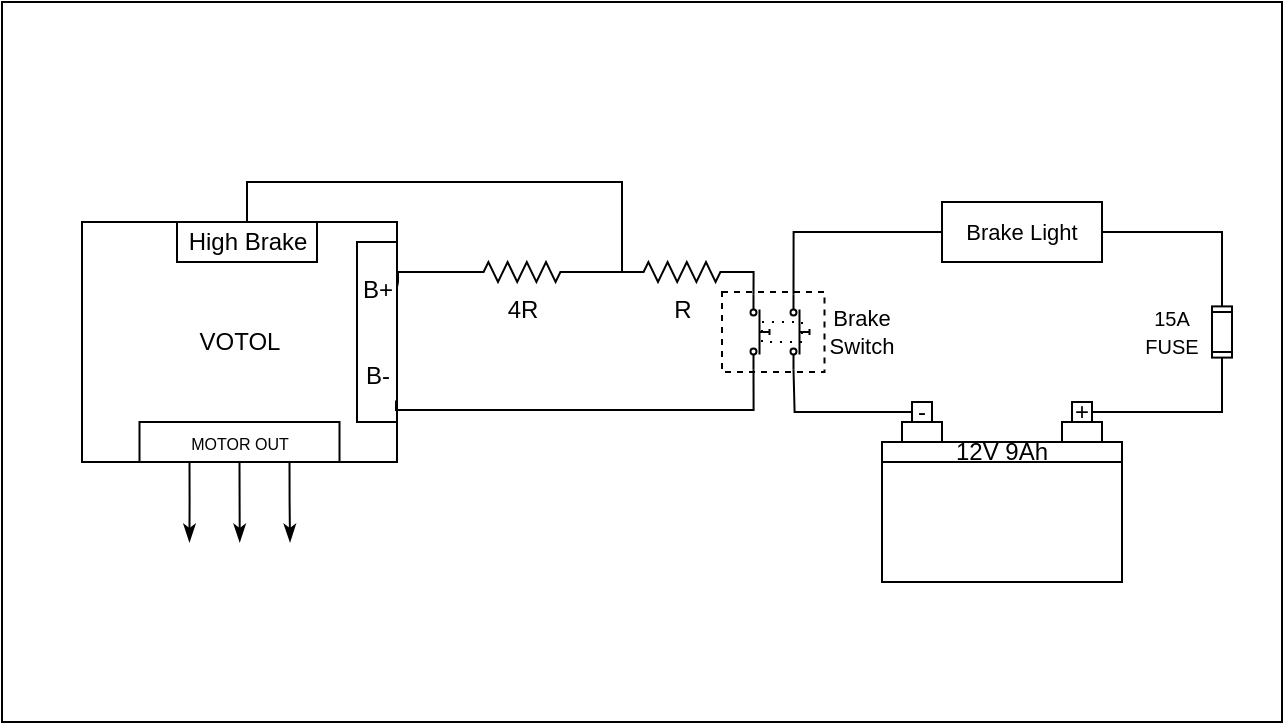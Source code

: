 <mxfile version="22.1.2" type="device">
  <diagram name="Page-1" id="-8MnmQcC3tySjznYTjPD">
    <mxGraphModel dx="863" dy="505" grid="1" gridSize="10" guides="1" tooltips="1" connect="1" arrows="1" fold="1" page="1" pageScale="1" pageWidth="850" pageHeight="1100" math="0" shadow="0">
      <root>
        <mxCell id="0" />
        <mxCell id="1" parent="0" />
        <mxCell id="nNfgDW_oZUpF6-gEMdEF-49" value="" style="rounded=0;whiteSpace=wrap;html=1;fontFamily=Helvetica;fontSize=11;fontColor=default;dashed=1;dashPattern=1 4;" parent="1" vertex="1">
          <mxGeometry x="460" y="370" width="20" height="10" as="geometry" />
        </mxCell>
        <mxCell id="nNfgDW_oZUpF6-gEMdEF-25" value="" style="rounded=0;whiteSpace=wrap;html=1;fontFamily=Helvetica;fontSize=11;fontColor=default;fillColor=none;dashed=1;" parent="1" vertex="1">
          <mxGeometry x="440" y="355" width="51.25" height="40" as="geometry" />
        </mxCell>
        <mxCell id="nNfgDW_oZUpF6-gEMdEF-4" value="VOTOL" style="rounded=0;whiteSpace=wrap;html=1;fontFamily=Helvetica;fontSize=12;fontColor=default;movable=1;resizable=1;rotatable=1;deletable=1;editable=1;locked=0;connectable=1;" parent="1" vertex="1">
          <mxGeometry x="120" y="320" width="157.5" height="120" as="geometry" />
        </mxCell>
        <mxCell id="nNfgDW_oZUpF6-gEMdEF-5" value="B+&lt;br&gt;&lt;br&gt;&lt;br&gt;B-" style="rounded=0;whiteSpace=wrap;html=1;fontFamily=Helvetica;fontSize=12;fontColor=default;fillColor=none;movable=1;resizable=1;rotatable=1;deletable=1;editable=1;locked=0;connectable=1;" parent="1" vertex="1">
          <mxGeometry x="257.5" y="330" width="20" height="90" as="geometry" />
        </mxCell>
        <mxCell id="nNfgDW_oZUpF6-gEMdEF-22" style="edgeStyle=orthogonalEdgeStyle;shape=connector;rounded=0;orthogonalLoop=1;jettySize=auto;html=1;exitX=0.25;exitY=1;exitDx=0;exitDy=0;labelBackgroundColor=default;strokeColor=default;align=center;verticalAlign=middle;fontFamily=Helvetica;fontSize=11;fontColor=default;endArrow=classicThin;endFill=1;" parent="1" source="nNfgDW_oZUpF6-gEMdEF-6" edge="1">
          <mxGeometry relative="1" as="geometry">
            <mxPoint x="173.714" y="480" as="targetPoint" />
          </mxGeometry>
        </mxCell>
        <mxCell id="nNfgDW_oZUpF6-gEMdEF-23" style="edgeStyle=orthogonalEdgeStyle;shape=connector;rounded=0;orthogonalLoop=1;jettySize=auto;html=1;exitX=0.5;exitY=1;exitDx=0;exitDy=0;labelBackgroundColor=default;strokeColor=default;align=center;verticalAlign=middle;fontFamily=Helvetica;fontSize=11;fontColor=default;endArrow=classicThin;endFill=1;" parent="1" source="nNfgDW_oZUpF6-gEMdEF-6" edge="1">
          <mxGeometry relative="1" as="geometry">
            <mxPoint x="198.857" y="480" as="targetPoint" />
          </mxGeometry>
        </mxCell>
        <mxCell id="nNfgDW_oZUpF6-gEMdEF-24" style="edgeStyle=orthogonalEdgeStyle;shape=connector;rounded=0;orthogonalLoop=1;jettySize=auto;html=1;exitX=0.75;exitY=1;exitDx=0;exitDy=0;labelBackgroundColor=default;strokeColor=default;align=center;verticalAlign=middle;fontFamily=Helvetica;fontSize=11;fontColor=default;endArrow=classicThin;endFill=1;" parent="1" source="nNfgDW_oZUpF6-gEMdEF-6" edge="1">
          <mxGeometry relative="1" as="geometry">
            <mxPoint x="224" y="480" as="targetPoint" />
          </mxGeometry>
        </mxCell>
        <mxCell id="nNfgDW_oZUpF6-gEMdEF-6" value="&lt;font style=&quot;font-size: 8px;&quot;&gt;MOTOR OUT&lt;/font&gt;" style="rounded=0;whiteSpace=wrap;html=1;fontFamily=Helvetica;fontSize=12;fontColor=default;fillColor=none;movable=1;resizable=1;rotatable=1;deletable=1;editable=1;locked=0;connectable=1;" parent="1" vertex="1">
          <mxGeometry x="148.75" y="420" width="100" height="20" as="geometry" />
        </mxCell>
        <mxCell id="nNfgDW_oZUpF6-gEMdEF-9" value="High Brake" style="rounded=0;whiteSpace=wrap;html=1;" parent="1" vertex="1">
          <mxGeometry x="167.5" y="320" width="70" height="20" as="geometry" />
        </mxCell>
        <mxCell id="nNfgDW_oZUpF6-gEMdEF-14" style="edgeStyle=orthogonalEdgeStyle;shape=connector;rounded=0;orthogonalLoop=1;jettySize=auto;html=1;entryX=1;entryY=0.25;entryDx=0;entryDy=0;labelBackgroundColor=default;strokeColor=default;align=center;verticalAlign=middle;fontFamily=Helvetica;fontSize=11;fontColor=default;endArrow=none;endFill=0;" parent="1" source="nNfgDW_oZUpF6-gEMdEF-10" target="nNfgDW_oZUpF6-gEMdEF-5" edge="1">
          <mxGeometry relative="1" as="geometry">
            <Array as="points">
              <mxPoint x="278" y="345" />
              <mxPoint x="278" y="350" />
              <mxPoint x="278" y="350" />
            </Array>
          </mxGeometry>
        </mxCell>
        <mxCell id="nNfgDW_oZUpF6-gEMdEF-15" value="" style="edgeStyle=orthogonalEdgeStyle;shape=connector;rounded=0;orthogonalLoop=1;jettySize=auto;html=1;labelBackgroundColor=default;strokeColor=default;align=center;verticalAlign=middle;fontFamily=Helvetica;fontSize=11;fontColor=default;endArrow=none;endFill=0;" parent="1" source="nNfgDW_oZUpF6-gEMdEF-10" target="nNfgDW_oZUpF6-gEMdEF-11" edge="1">
          <mxGeometry relative="1" as="geometry" />
        </mxCell>
        <mxCell id="nNfgDW_oZUpF6-gEMdEF-10" value="4R" style="pointerEvents=1;verticalLabelPosition=bottom;shadow=0;dashed=0;align=center;html=1;verticalAlign=top;shape=mxgraph.electrical.resistors.resistor_2;rotation=0;" parent="1" vertex="1">
          <mxGeometry x="310" y="340" width="60" height="10" as="geometry" />
        </mxCell>
        <mxCell id="nNfgDW_oZUpF6-gEMdEF-19" style="edgeStyle=orthogonalEdgeStyle;shape=connector;rounded=0;orthogonalLoop=1;jettySize=auto;html=1;exitX=1;exitY=0.5;exitDx=0;exitDy=0;exitPerimeter=0;entryX=0;entryY=0.8;entryDx=0;entryDy=0;labelBackgroundColor=default;strokeColor=default;align=center;verticalAlign=middle;fontFamily=Helvetica;fontSize=11;fontColor=default;endArrow=none;endFill=0;" parent="1" source="nNfgDW_oZUpF6-gEMdEF-11" edge="1">
          <mxGeometry relative="1" as="geometry">
            <mxPoint x="455.75" y="356.25" as="targetPoint" />
          </mxGeometry>
        </mxCell>
        <mxCell id="nNfgDW_oZUpF6-gEMdEF-11" value="R" style="pointerEvents=1;verticalLabelPosition=bottom;shadow=0;dashed=0;align=center;html=1;verticalAlign=top;shape=mxgraph.electrical.resistors.resistor_2;rotation=0;" parent="1" vertex="1">
          <mxGeometry x="390" y="340" width="60" height="10" as="geometry" />
        </mxCell>
        <mxCell id="nNfgDW_oZUpF6-gEMdEF-16" style="edgeStyle=orthogonalEdgeStyle;shape=connector;rounded=0;orthogonalLoop=1;jettySize=auto;html=1;entryX=0;entryY=0.5;entryDx=0;entryDy=0;entryPerimeter=0;labelBackgroundColor=default;strokeColor=default;align=center;verticalAlign=middle;fontFamily=Helvetica;fontSize=11;fontColor=default;endArrow=none;endFill=0;" parent="1" source="nNfgDW_oZUpF6-gEMdEF-9" target="nNfgDW_oZUpF6-gEMdEF-11" edge="1">
          <mxGeometry relative="1" as="geometry">
            <Array as="points">
              <mxPoint x="203" y="300" />
              <mxPoint x="390" y="300" />
            </Array>
          </mxGeometry>
        </mxCell>
        <mxCell id="nNfgDW_oZUpF6-gEMdEF-20" style="edgeStyle=orthogonalEdgeStyle;shape=connector;rounded=0;orthogonalLoop=1;jettySize=auto;html=1;exitX=1;exitY=0.8;exitDx=0;exitDy=0;entryX=0.976;entryY=0.881;entryDx=0;entryDy=0;labelBackgroundColor=default;strokeColor=default;align=center;verticalAlign=middle;fontFamily=Helvetica;fontSize=11;fontColor=default;endArrow=none;endFill=0;entryPerimeter=0;" parent="1" target="nNfgDW_oZUpF6-gEMdEF-5" edge="1">
          <mxGeometry relative="1" as="geometry">
            <Array as="points">
              <mxPoint x="456" y="414" />
              <mxPoint x="277" y="414" />
            </Array>
            <mxPoint x="455.75" y="393.75" as="sourcePoint" />
          </mxGeometry>
        </mxCell>
        <mxCell id="nNfgDW_oZUpF6-gEMdEF-37" style="edgeStyle=orthogonalEdgeStyle;shape=connector;rounded=0;orthogonalLoop=1;jettySize=auto;html=1;exitX=0;exitY=0.8;exitDx=0;exitDy=0;entryX=0;entryY=0.5;entryDx=0;entryDy=0;labelBackgroundColor=default;strokeColor=default;align=center;verticalAlign=middle;fontFamily=Helvetica;fontSize=11;fontColor=default;endArrow=none;endFill=0;" parent="1" target="nNfgDW_oZUpF6-gEMdEF-26" edge="1">
          <mxGeometry relative="1" as="geometry">
            <mxPoint x="475.75" y="356.25" as="sourcePoint" />
            <Array as="points">
              <mxPoint x="476" y="325" />
            </Array>
          </mxGeometry>
        </mxCell>
        <mxCell id="nNfgDW_oZUpF6-gEMdEF-26" value="Brake Light" style="rounded=0;whiteSpace=wrap;html=1;fontFamily=Helvetica;fontSize=11;fontColor=default;" parent="1" vertex="1">
          <mxGeometry x="550" y="310" width="80" height="30" as="geometry" />
        </mxCell>
        <mxCell id="nNfgDW_oZUpF6-gEMdEF-27" value="" style="group;movable=1;resizable=1;rotatable=1;deletable=1;editable=1;locked=0;connectable=1;flipH=1;" parent="1" vertex="1" connectable="0">
          <mxGeometry x="520" y="410" width="120" height="90" as="geometry" />
        </mxCell>
        <mxCell id="nNfgDW_oZUpF6-gEMdEF-28" value="" style="rounded=0;whiteSpace=wrap;html=1;movable=1;resizable=1;rotatable=1;deletable=1;editable=1;locked=0;connectable=1;" parent="nNfgDW_oZUpF6-gEMdEF-27" vertex="1">
          <mxGeometry y="30" width="120" height="60" as="geometry" />
        </mxCell>
        <mxCell id="nNfgDW_oZUpF6-gEMdEF-29" value="" style="whiteSpace=wrap;html=1;aspect=fixed;movable=1;resizable=1;rotatable=1;deletable=1;editable=1;locked=0;connectable=1;" parent="nNfgDW_oZUpF6-gEMdEF-27" vertex="1">
          <mxGeometry x="10" y="10" width="20" height="20" as="geometry" />
        </mxCell>
        <mxCell id="nNfgDW_oZUpF6-gEMdEF-30" value="" style="whiteSpace=wrap;html=1;aspect=fixed;movable=1;resizable=1;rotatable=1;deletable=1;editable=1;locked=0;connectable=1;" parent="nNfgDW_oZUpF6-gEMdEF-27" vertex="1">
          <mxGeometry x="90" y="10" width="20" height="20" as="geometry" />
        </mxCell>
        <mxCell id="nNfgDW_oZUpF6-gEMdEF-31" value="12V 9Ah" style="rounded=0;whiteSpace=wrap;html=1;movable=1;resizable=1;rotatable=1;deletable=1;editable=1;locked=0;connectable=1;" parent="nNfgDW_oZUpF6-gEMdEF-27" vertex="1">
          <mxGeometry y="20" width="120" height="10" as="geometry" />
        </mxCell>
        <mxCell id="nNfgDW_oZUpF6-gEMdEF-32" value="-" style="rounded=0;whiteSpace=wrap;html=1;movable=1;resizable=1;rotatable=1;deletable=1;editable=1;locked=0;connectable=1;" parent="nNfgDW_oZUpF6-gEMdEF-27" vertex="1">
          <mxGeometry x="15" width="10" height="10" as="geometry" />
        </mxCell>
        <mxCell id="nNfgDW_oZUpF6-gEMdEF-33" value="+" style="rounded=0;whiteSpace=wrap;html=1;movable=1;resizable=1;rotatable=1;deletable=1;editable=1;locked=0;connectable=1;" parent="nNfgDW_oZUpF6-gEMdEF-27" vertex="1">
          <mxGeometry x="95" width="10" height="10" as="geometry" />
        </mxCell>
        <mxCell id="nNfgDW_oZUpF6-gEMdEF-34" value="" style="shape=image;html=1;verticalAlign=top;verticalLabelPosition=bottom;labelBackgroundColor=#ffffff;imageAspect=0;aspect=fixed;image=https://cdn3.iconfinder.com/data/icons/energy-and-power-glyph-24-px/24/Bolt_flashlight_lightning_power_thunder-128.png;movable=1;resizable=1;rotatable=1;deletable=1;editable=1;locked=0;connectable=1;" parent="nNfgDW_oZUpF6-gEMdEF-27" vertex="1">
          <mxGeometry x="40" y="40" width="40" height="40" as="geometry" />
        </mxCell>
        <mxCell id="nNfgDW_oZUpF6-gEMdEF-35" style="edgeStyle=orthogonalEdgeStyle;shape=connector;rounded=0;orthogonalLoop=1;jettySize=auto;html=1;exitX=0;exitY=0.5;exitDx=0;exitDy=0;entryX=1;entryY=0.8;entryDx=0;entryDy=0;labelBackgroundColor=default;strokeColor=default;align=center;verticalAlign=middle;fontFamily=Helvetica;fontSize=11;fontColor=default;endArrow=none;endFill=0;" parent="1" source="nNfgDW_oZUpF6-gEMdEF-32" edge="1">
          <mxGeometry relative="1" as="geometry">
            <mxPoint x="475.75" y="393.75" as="targetPoint" />
          </mxGeometry>
        </mxCell>
        <mxCell id="nNfgDW_oZUpF6-gEMdEF-45" value="" style="edgeStyle=orthogonalEdgeStyle;shape=connector;rounded=0;orthogonalLoop=1;jettySize=auto;html=1;exitX=1;exitY=0.5;exitDx=0;exitDy=0;entryX=1;entryY=0.5;entryDx=0;entryDy=0;labelBackgroundColor=default;strokeColor=default;align=center;verticalAlign=middle;fontFamily=Helvetica;fontSize=11;fontColor=default;endArrow=none;endFill=0;" parent="1" source="nNfgDW_oZUpF6-gEMdEF-26" target="nNfgDW_oZUpF6-gEMdEF-44" edge="1">
          <mxGeometry relative="1" as="geometry">
            <mxPoint x="630" y="325" as="sourcePoint" />
            <mxPoint x="625" y="415" as="targetPoint" />
            <Array as="points" />
          </mxGeometry>
        </mxCell>
        <mxCell id="nNfgDW_oZUpF6-gEMdEF-46" style="edgeStyle=orthogonalEdgeStyle;shape=connector;rounded=0;orthogonalLoop=1;jettySize=auto;html=1;exitX=0;exitY=0.5;exitDx=0;exitDy=0;exitPerimeter=0;entryX=1;entryY=0.5;entryDx=0;entryDy=0;labelBackgroundColor=default;strokeColor=default;align=center;verticalAlign=middle;fontFamily=Helvetica;fontSize=11;fontColor=default;endArrow=none;endFill=0;" parent="1" source="nNfgDW_oZUpF6-gEMdEF-44" target="nNfgDW_oZUpF6-gEMdEF-33" edge="1">
          <mxGeometry relative="1" as="geometry" />
        </mxCell>
        <mxCell id="nNfgDW_oZUpF6-gEMdEF-47" style="edgeStyle=orthogonalEdgeStyle;shape=connector;rounded=0;orthogonalLoop=1;jettySize=auto;html=1;exitX=1;exitY=0.5;exitDx=0;exitDy=0;exitPerimeter=0;entryX=1;entryY=0.5;entryDx=0;entryDy=0;labelBackgroundColor=default;strokeColor=default;align=center;verticalAlign=middle;fontFamily=Helvetica;fontSize=11;fontColor=default;endArrow=none;endFill=0;" parent="1" source="nNfgDW_oZUpF6-gEMdEF-44" target="nNfgDW_oZUpF6-gEMdEF-26" edge="1">
          <mxGeometry relative="1" as="geometry" />
        </mxCell>
        <mxCell id="nNfgDW_oZUpF6-gEMdEF-44" value="" style="pointerEvents=1;verticalLabelPosition=bottom;shadow=0;dashed=0;align=center;html=1;verticalAlign=top;shape=mxgraph.electrical.miscellaneous.fuse_1;fontFamily=Helvetica;fontSize=11;fontColor=default;rotation=-90;" parent="1" vertex="1">
          <mxGeometry x="670" y="370" width="40" height="10" as="geometry" />
        </mxCell>
        <mxCell id="nNfgDW_oZUpF6-gEMdEF-50" value="Brake Switch" style="text;html=1;strokeColor=none;fillColor=none;align=center;verticalAlign=middle;whiteSpace=wrap;rounded=0;fontSize=11;fontFamily=Helvetica;fontColor=default;" parent="1" vertex="1">
          <mxGeometry x="500" y="365" width="20" height="20" as="geometry" />
        </mxCell>
        <mxCell id="nNfgDW_oZUpF6-gEMdEF-51" value="&lt;font style=&quot;font-size: 10px;&quot;&gt;15A&lt;br&gt;FUSE&lt;/font&gt;" style="text;html=1;strokeColor=none;fillColor=none;align=center;verticalAlign=middle;whiteSpace=wrap;rounded=0;fontSize=11;fontFamily=Helvetica;fontColor=default;" parent="1" vertex="1">
          <mxGeometry x="650" y="365" width="30" height="20" as="geometry" />
        </mxCell>
        <mxCell id="nNfgDW_oZUpF6-gEMdEF-54" value="" style="rounded=0;whiteSpace=wrap;html=1;fontFamily=Helvetica;fontSize=11;fontColor=default;fillColor=none;" parent="1" vertex="1">
          <mxGeometry x="80" y="210" width="640" height="360" as="geometry" />
        </mxCell>
        <mxCell id="0w5IAAII4TkXXDuICmkM-1" value="" style="html=1;shape=mxgraph.electrical.electro-mechanical.pushbutton;aspect=fixed;elSwitchState=off;rotation=90;" vertex="1" parent="1">
          <mxGeometry x="440" y="370" width="37.5" height="10" as="geometry" />
        </mxCell>
        <mxCell id="0w5IAAII4TkXXDuICmkM-2" value="" style="html=1;shape=mxgraph.electrical.electro-mechanical.pushbutton;aspect=fixed;elSwitchState=off;rotation=90;" vertex="1" parent="1">
          <mxGeometry x="460" y="370" width="37.5" height="10" as="geometry" />
        </mxCell>
      </root>
    </mxGraphModel>
  </diagram>
</mxfile>
